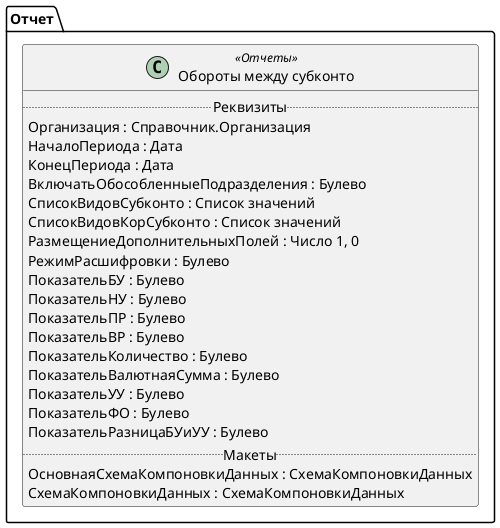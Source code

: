 ﻿@startuml ОборотыМеждуСубконто
'!include templates.wsd
'..\include templates.wsd
class Отчет.ОборотыМеждуСубконто as "Обороты между субконто" <<Отчеты>>
{
..Реквизиты..
Организация : Справочник.Организация
НачалоПериода : Дата
КонецПериода : Дата
ВключатьОбособленныеПодразделения : Булево
СписокВидовСубконто : Список значений
СписокВидовКорСубконто : Список значений
РазмещениеДополнительныхПолей : Число 1, 0
РежимРасшифровки : Булево
ПоказательБУ : Булево
ПоказательНУ : Булево
ПоказательПР : Булево
ПоказательВР : Булево
ПоказательКоличество : Булево
ПоказательВалютнаяСумма : Булево
ПоказательУУ : Булево
ПоказательФО : Булево
ПоказательРазницаБУиУУ : Булево
..Макеты..
ОсновнаяСхемаКомпоновкиДанных : СхемаКомпоновкиДанных
СхемаКомпоновкиДанных : СхемаКомпоновкиДанных
}
@enduml
